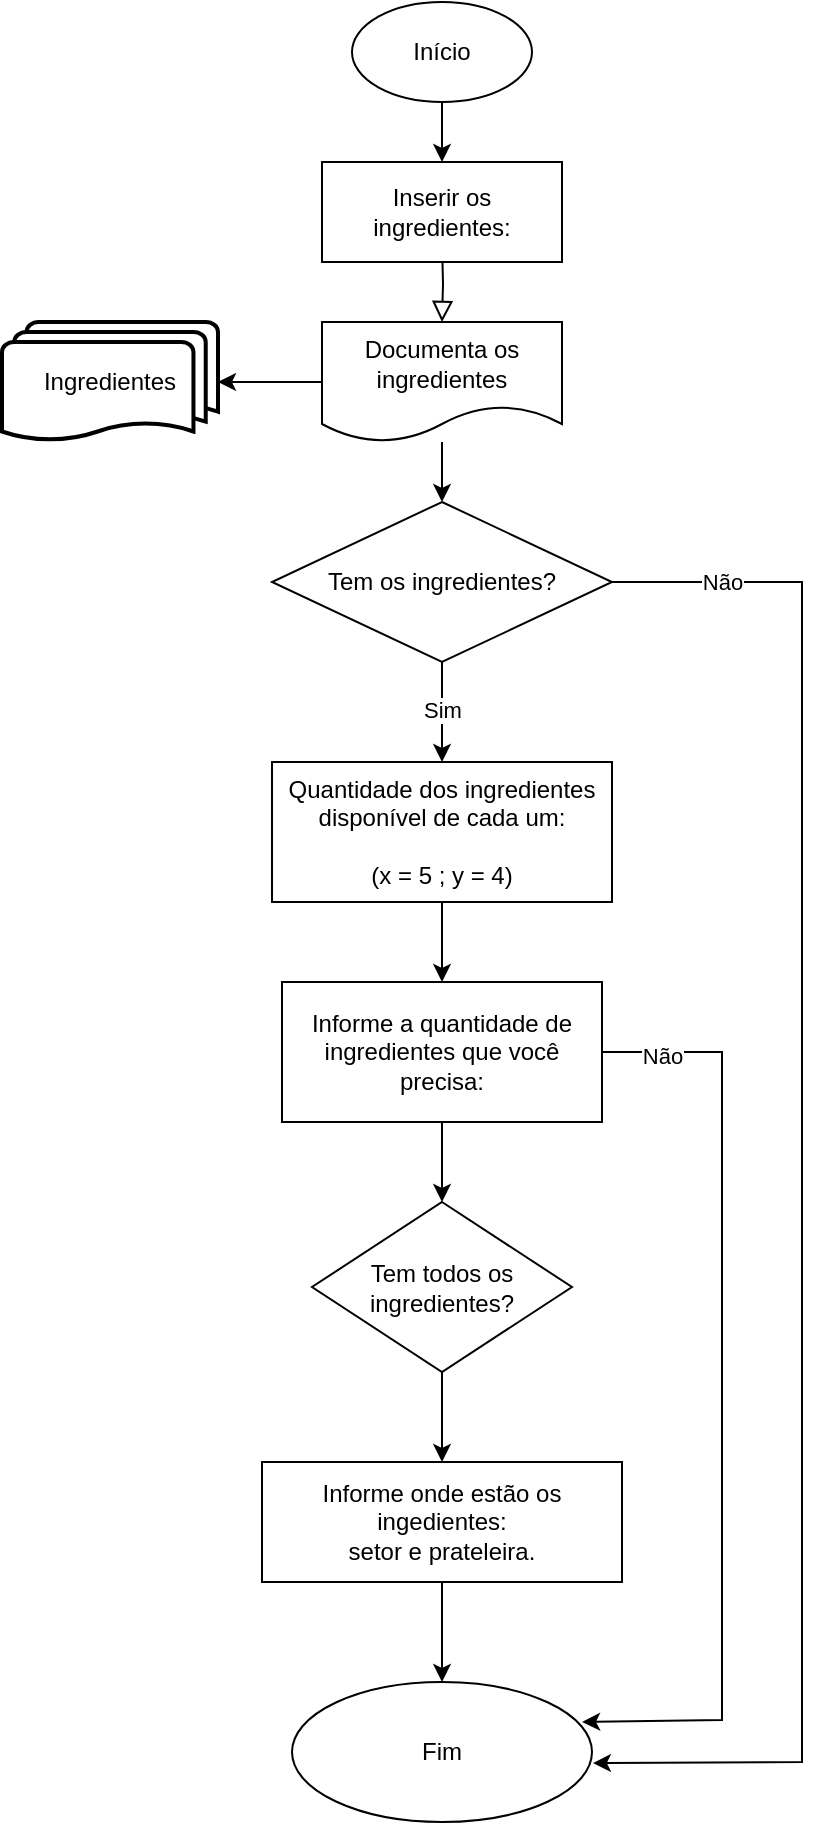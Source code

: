 <mxfile version="21.8.2" type="github">
  <diagram id="C5RBs43oDa-KdzZeNtuy" name="Page-1">
    <mxGraphModel dx="2514" dy="920" grid="1" gridSize="10" guides="1" tooltips="1" connect="1" arrows="1" fold="1" page="1" pageScale="1" pageWidth="827" pageHeight="1169" math="0" shadow="0">
      <root>
        <mxCell id="WIyWlLk6GJQsqaUBKTNV-0" />
        <mxCell id="WIyWlLk6GJQsqaUBKTNV-1" parent="WIyWlLk6GJQsqaUBKTNV-0" />
        <mxCell id="WIyWlLk6GJQsqaUBKTNV-2" value="" style="rounded=0;html=1;jettySize=auto;orthogonalLoop=1;fontSize=11;endArrow=block;endFill=0;endSize=8;strokeWidth=1;shadow=0;labelBackgroundColor=none;edgeStyle=orthogonalEdgeStyle;" parent="WIyWlLk6GJQsqaUBKTNV-1" target="K_aKflciP9Mu3O_i26o3-9" edge="1">
          <mxGeometry relative="1" as="geometry">
            <mxPoint x="220" y="120" as="sourcePoint" />
            <mxPoint x="220" y="170" as="targetPoint" />
          </mxGeometry>
        </mxCell>
        <mxCell id="K_aKflciP9Mu3O_i26o3-1" value="" style="edgeStyle=orthogonalEdgeStyle;rounded=0;orthogonalLoop=1;jettySize=auto;html=1;" edge="1" parent="WIyWlLk6GJQsqaUBKTNV-1" source="K_aKflciP9Mu3O_i26o3-0">
          <mxGeometry relative="1" as="geometry">
            <mxPoint x="220" y="80" as="targetPoint" />
          </mxGeometry>
        </mxCell>
        <mxCell id="K_aKflciP9Mu3O_i26o3-0" value="Início" style="ellipse;whiteSpace=wrap;html=1;" vertex="1" parent="WIyWlLk6GJQsqaUBKTNV-1">
          <mxGeometry x="175" width="90" height="50" as="geometry" />
        </mxCell>
        <mxCell id="K_aKflciP9Mu3O_i26o3-2" value="Inserir os ingredientes:" style="rounded=0;whiteSpace=wrap;html=1;" vertex="1" parent="WIyWlLk6GJQsqaUBKTNV-1">
          <mxGeometry x="160" y="80" width="120" height="50" as="geometry" />
        </mxCell>
        <mxCell id="K_aKflciP9Mu3O_i26o3-11" value="" style="edgeStyle=orthogonalEdgeStyle;rounded=0;orthogonalLoop=1;jettySize=auto;html=1;" edge="1" parent="WIyWlLk6GJQsqaUBKTNV-1" source="K_aKflciP9Mu3O_i26o3-9" target="K_aKflciP9Mu3O_i26o3-10">
          <mxGeometry relative="1" as="geometry" />
        </mxCell>
        <mxCell id="K_aKflciP9Mu3O_i26o3-35" value="" style="edgeStyle=orthogonalEdgeStyle;rounded=0;orthogonalLoop=1;jettySize=auto;html=1;" edge="1" parent="WIyWlLk6GJQsqaUBKTNV-1" source="K_aKflciP9Mu3O_i26o3-9" target="K_aKflciP9Mu3O_i26o3-34">
          <mxGeometry relative="1" as="geometry" />
        </mxCell>
        <mxCell id="K_aKflciP9Mu3O_i26o3-9" value="Documenta os ingredientes" style="shape=document;whiteSpace=wrap;html=1;boundedLbl=1;" vertex="1" parent="WIyWlLk6GJQsqaUBKTNV-1">
          <mxGeometry x="160" y="160" width="120" height="60" as="geometry" />
        </mxCell>
        <mxCell id="K_aKflciP9Mu3O_i26o3-16" value="" style="edgeStyle=orthogonalEdgeStyle;rounded=0;orthogonalLoop=1;jettySize=auto;html=1;" edge="1" parent="WIyWlLk6GJQsqaUBKTNV-1" source="K_aKflciP9Mu3O_i26o3-10" target="K_aKflciP9Mu3O_i26o3-15">
          <mxGeometry relative="1" as="geometry" />
        </mxCell>
        <mxCell id="K_aKflciP9Mu3O_i26o3-24" value="Sim" style="edgeLabel;html=1;align=center;verticalAlign=middle;resizable=0;points=[];" vertex="1" connectable="0" parent="K_aKflciP9Mu3O_i26o3-16">
          <mxGeometry x="-0.05" relative="1" as="geometry">
            <mxPoint as="offset" />
          </mxGeometry>
        </mxCell>
        <mxCell id="K_aKflciP9Mu3O_i26o3-10" value="Tem os ingredientes?" style="rhombus;whiteSpace=wrap;html=1;" vertex="1" parent="WIyWlLk6GJQsqaUBKTNV-1">
          <mxGeometry x="135" y="250" width="170" height="80" as="geometry" />
        </mxCell>
        <mxCell id="K_aKflciP9Mu3O_i26o3-18" value="" style="edgeStyle=orthogonalEdgeStyle;rounded=0;orthogonalLoop=1;jettySize=auto;html=1;" edge="1" parent="WIyWlLk6GJQsqaUBKTNV-1" source="K_aKflciP9Mu3O_i26o3-15" target="K_aKflciP9Mu3O_i26o3-17">
          <mxGeometry relative="1" as="geometry" />
        </mxCell>
        <mxCell id="K_aKflciP9Mu3O_i26o3-15" value="Quantidade dos ingredientes disponível de cada um:&lt;br&gt;&lt;br&gt;(x = 5 ; y = 4)" style="whiteSpace=wrap;html=1;" vertex="1" parent="WIyWlLk6GJQsqaUBKTNV-1">
          <mxGeometry x="135" y="380" width="170" height="70" as="geometry" />
        </mxCell>
        <mxCell id="K_aKflciP9Mu3O_i26o3-20" value="" style="edgeStyle=orthogonalEdgeStyle;rounded=0;orthogonalLoop=1;jettySize=auto;html=1;" edge="1" parent="WIyWlLk6GJQsqaUBKTNV-1" source="K_aKflciP9Mu3O_i26o3-17" target="K_aKflciP9Mu3O_i26o3-19">
          <mxGeometry relative="1" as="geometry" />
        </mxCell>
        <mxCell id="K_aKflciP9Mu3O_i26o3-17" value="Informe a quantidade de ingredientes que você precisa:" style="whiteSpace=wrap;html=1;" vertex="1" parent="WIyWlLk6GJQsqaUBKTNV-1">
          <mxGeometry x="140" y="490" width="160" height="70" as="geometry" />
        </mxCell>
        <mxCell id="K_aKflciP9Mu3O_i26o3-26" value="" style="edgeStyle=orthogonalEdgeStyle;rounded=0;orthogonalLoop=1;jettySize=auto;html=1;" edge="1" parent="WIyWlLk6GJQsqaUBKTNV-1" source="K_aKflciP9Mu3O_i26o3-19" target="K_aKflciP9Mu3O_i26o3-25">
          <mxGeometry relative="1" as="geometry" />
        </mxCell>
        <mxCell id="K_aKflciP9Mu3O_i26o3-19" value="Tem todos os ingredientes?" style="rhombus;whiteSpace=wrap;html=1;" vertex="1" parent="WIyWlLk6GJQsqaUBKTNV-1">
          <mxGeometry x="155" y="600" width="130" height="85" as="geometry" />
        </mxCell>
        <mxCell id="K_aKflciP9Mu3O_i26o3-28" value="" style="edgeStyle=orthogonalEdgeStyle;rounded=0;orthogonalLoop=1;jettySize=auto;html=1;" edge="1" parent="WIyWlLk6GJQsqaUBKTNV-1" source="K_aKflciP9Mu3O_i26o3-25" target="K_aKflciP9Mu3O_i26o3-27">
          <mxGeometry relative="1" as="geometry" />
        </mxCell>
        <mxCell id="K_aKflciP9Mu3O_i26o3-25" value="Informe onde estão os ingedientes:&lt;br&gt;setor e prateleira." style="whiteSpace=wrap;html=1;" vertex="1" parent="WIyWlLk6GJQsqaUBKTNV-1">
          <mxGeometry x="130" y="730" width="180" height="60" as="geometry" />
        </mxCell>
        <mxCell id="K_aKflciP9Mu3O_i26o3-27" value="Fim" style="ellipse;whiteSpace=wrap;html=1;" vertex="1" parent="WIyWlLk6GJQsqaUBKTNV-1">
          <mxGeometry x="145" y="840" width="150" height="70" as="geometry" />
        </mxCell>
        <mxCell id="K_aKflciP9Mu3O_i26o3-30" value="" style="endArrow=classic;html=1;rounded=0;exitX=1;exitY=0.5;exitDx=0;exitDy=0;entryX=0.967;entryY=0.286;entryDx=0;entryDy=0;entryPerimeter=0;" edge="1" parent="WIyWlLk6GJQsqaUBKTNV-1" source="K_aKflciP9Mu3O_i26o3-17" target="K_aKflciP9Mu3O_i26o3-27">
          <mxGeometry width="50" height="50" relative="1" as="geometry">
            <mxPoint x="260" y="560" as="sourcePoint" />
            <mxPoint x="295" y="875" as="targetPoint" />
            <Array as="points">
              <mxPoint x="360" y="525" />
              <mxPoint x="360" y="859" />
            </Array>
          </mxGeometry>
        </mxCell>
        <mxCell id="K_aKflciP9Mu3O_i26o3-31" value="Não" style="edgeLabel;html=1;align=center;verticalAlign=middle;resizable=0;points=[];" vertex="1" connectable="0" parent="K_aKflciP9Mu3O_i26o3-30">
          <mxGeometry x="-0.735" y="-1" relative="1" as="geometry">
            <mxPoint x="-29" as="offset" />
          </mxGeometry>
        </mxCell>
        <mxCell id="K_aKflciP9Mu3O_i26o3-32" value="" style="endArrow=classic;html=1;rounded=0;exitX=1;exitY=0.5;exitDx=0;exitDy=0;entryX=1.003;entryY=0.579;entryDx=0;entryDy=0;entryPerimeter=0;" edge="1" parent="WIyWlLk6GJQsqaUBKTNV-1" target="K_aKflciP9Mu3O_i26o3-27">
          <mxGeometry width="50" height="50" relative="1" as="geometry">
            <mxPoint x="305" y="290" as="sourcePoint" />
            <mxPoint x="295" y="875" as="targetPoint" />
            <Array as="points">
              <mxPoint x="400" y="290" />
              <mxPoint x="400" y="880" />
            </Array>
          </mxGeometry>
        </mxCell>
        <mxCell id="K_aKflciP9Mu3O_i26o3-33" value="Não" style="edgeLabel;html=1;align=center;verticalAlign=middle;resizable=0;points=[];" vertex="1" connectable="0" parent="K_aKflciP9Mu3O_i26o3-32">
          <mxGeometry x="-0.784" y="-2" relative="1" as="geometry">
            <mxPoint x="-31" y="-2" as="offset" />
          </mxGeometry>
        </mxCell>
        <mxCell id="K_aKflciP9Mu3O_i26o3-34" value="Ingredientes" style="strokeWidth=2;html=1;shape=mxgraph.flowchart.multi-document;whiteSpace=wrap;" vertex="1" parent="WIyWlLk6GJQsqaUBKTNV-1">
          <mxGeometry y="160" width="108" height="60" as="geometry" />
        </mxCell>
      </root>
    </mxGraphModel>
  </diagram>
</mxfile>
